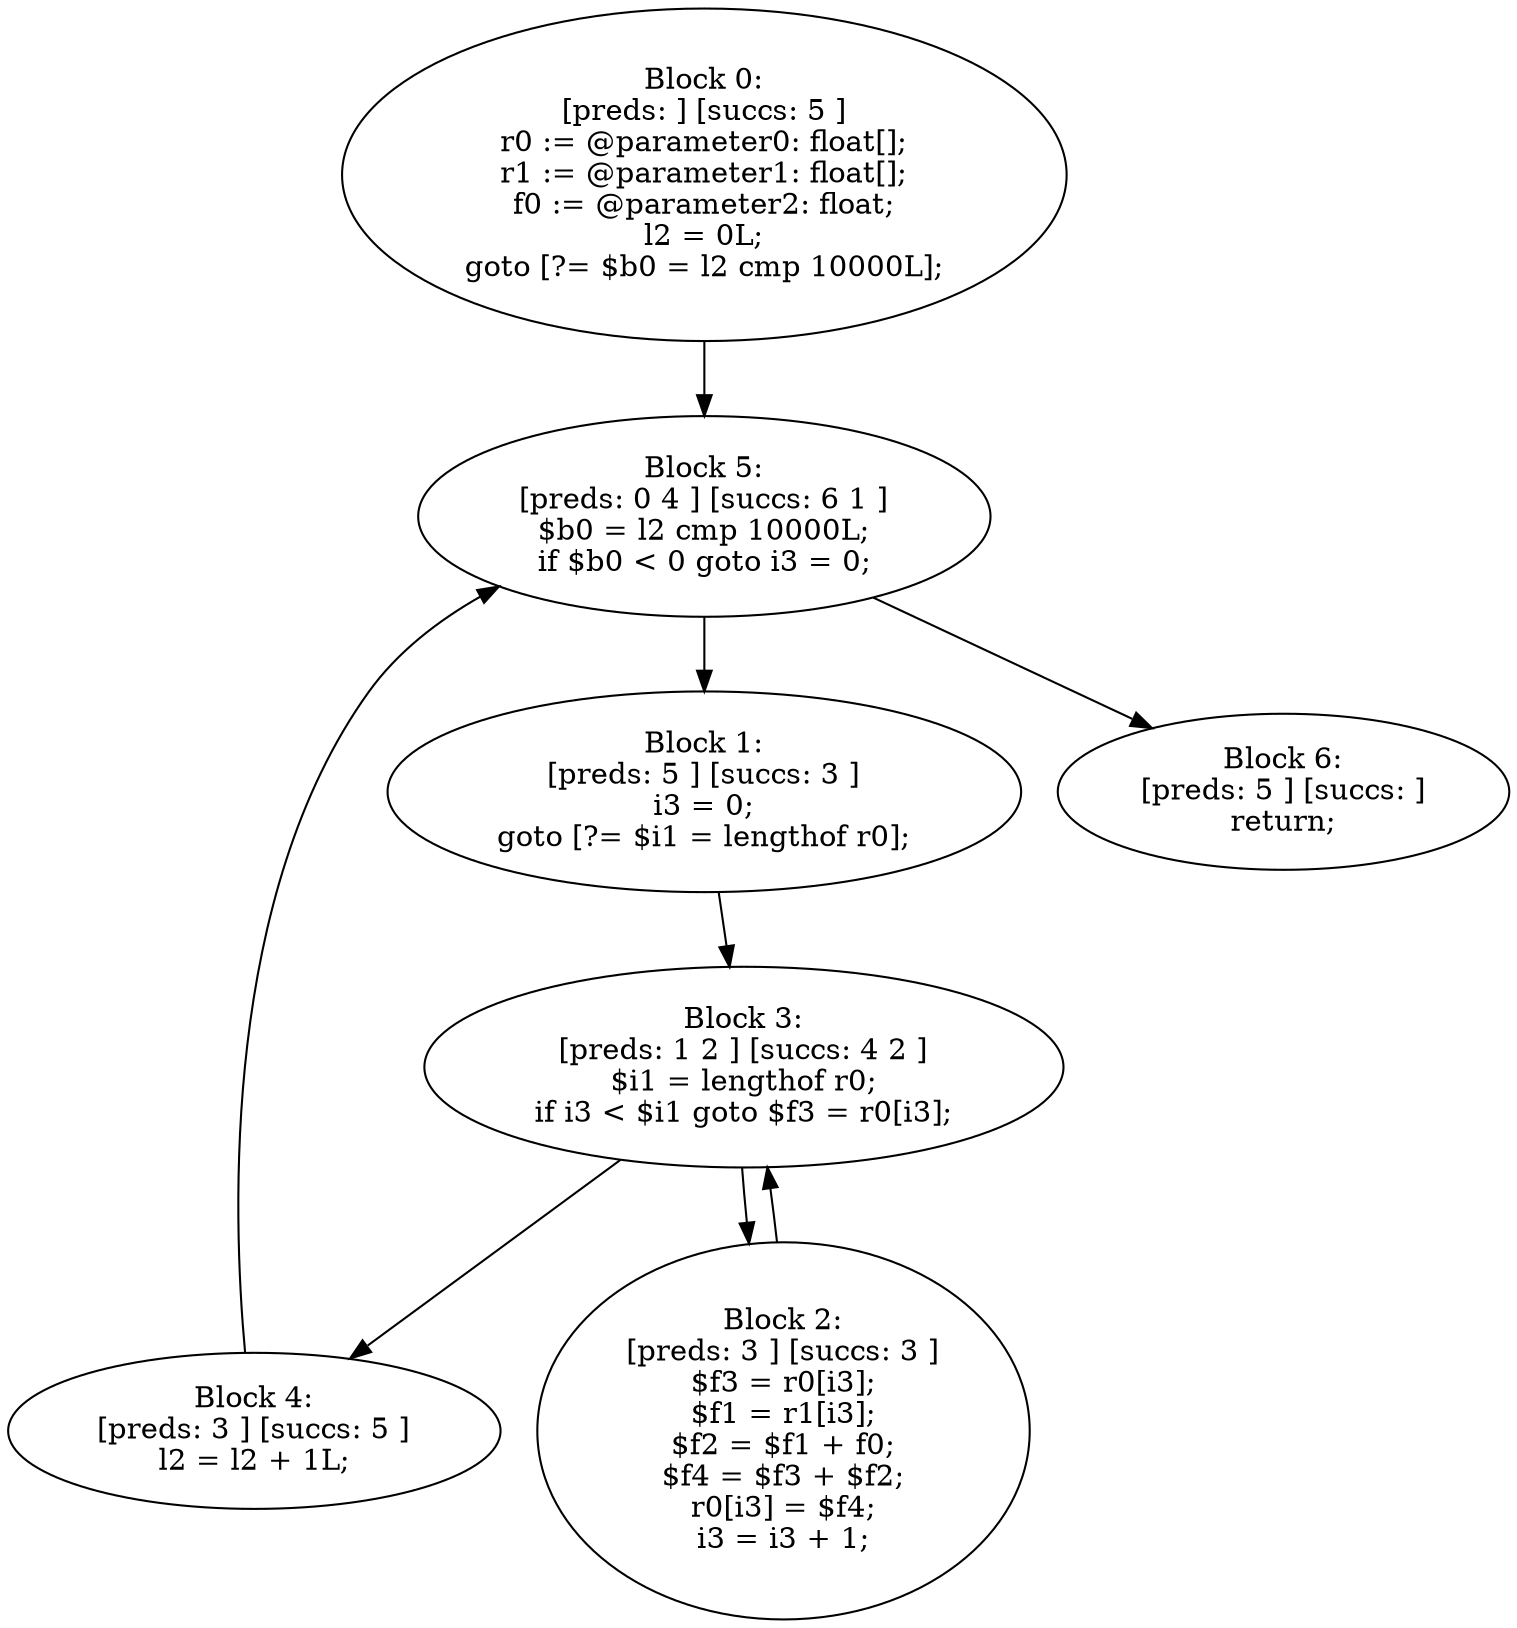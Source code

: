digraph "unitGraph" {
    "Block 0:
[preds: ] [succs: 5 ]
r0 := @parameter0: float[];
r1 := @parameter1: float[];
f0 := @parameter2: float;
l2 = 0L;
goto [?= $b0 = l2 cmp 10000L];
"
    "Block 1:
[preds: 5 ] [succs: 3 ]
i3 = 0;
goto [?= $i1 = lengthof r0];
"
    "Block 2:
[preds: 3 ] [succs: 3 ]
$f3 = r0[i3];
$f1 = r1[i3];
$f2 = $f1 + f0;
$f4 = $f3 + $f2;
r0[i3] = $f4;
i3 = i3 + 1;
"
    "Block 3:
[preds: 1 2 ] [succs: 4 2 ]
$i1 = lengthof r0;
if i3 < $i1 goto $f3 = r0[i3];
"
    "Block 4:
[preds: 3 ] [succs: 5 ]
l2 = l2 + 1L;
"
    "Block 5:
[preds: 0 4 ] [succs: 6 1 ]
$b0 = l2 cmp 10000L;
if $b0 < 0 goto i3 = 0;
"
    "Block 6:
[preds: 5 ] [succs: ]
return;
"
    "Block 0:
[preds: ] [succs: 5 ]
r0 := @parameter0: float[];
r1 := @parameter1: float[];
f0 := @parameter2: float;
l2 = 0L;
goto [?= $b0 = l2 cmp 10000L];
"->"Block 5:
[preds: 0 4 ] [succs: 6 1 ]
$b0 = l2 cmp 10000L;
if $b0 < 0 goto i3 = 0;
";
    "Block 1:
[preds: 5 ] [succs: 3 ]
i3 = 0;
goto [?= $i1 = lengthof r0];
"->"Block 3:
[preds: 1 2 ] [succs: 4 2 ]
$i1 = lengthof r0;
if i3 < $i1 goto $f3 = r0[i3];
";
    "Block 2:
[preds: 3 ] [succs: 3 ]
$f3 = r0[i3];
$f1 = r1[i3];
$f2 = $f1 + f0;
$f4 = $f3 + $f2;
r0[i3] = $f4;
i3 = i3 + 1;
"->"Block 3:
[preds: 1 2 ] [succs: 4 2 ]
$i1 = lengthof r0;
if i3 < $i1 goto $f3 = r0[i3];
";
    "Block 3:
[preds: 1 2 ] [succs: 4 2 ]
$i1 = lengthof r0;
if i3 < $i1 goto $f3 = r0[i3];
"->"Block 4:
[preds: 3 ] [succs: 5 ]
l2 = l2 + 1L;
";
    "Block 3:
[preds: 1 2 ] [succs: 4 2 ]
$i1 = lengthof r0;
if i3 < $i1 goto $f3 = r0[i3];
"->"Block 2:
[preds: 3 ] [succs: 3 ]
$f3 = r0[i3];
$f1 = r1[i3];
$f2 = $f1 + f0;
$f4 = $f3 + $f2;
r0[i3] = $f4;
i3 = i3 + 1;
";
    "Block 4:
[preds: 3 ] [succs: 5 ]
l2 = l2 + 1L;
"->"Block 5:
[preds: 0 4 ] [succs: 6 1 ]
$b0 = l2 cmp 10000L;
if $b0 < 0 goto i3 = 0;
";
    "Block 5:
[preds: 0 4 ] [succs: 6 1 ]
$b0 = l2 cmp 10000L;
if $b0 < 0 goto i3 = 0;
"->"Block 6:
[preds: 5 ] [succs: ]
return;
";
    "Block 5:
[preds: 0 4 ] [succs: 6 1 ]
$b0 = l2 cmp 10000L;
if $b0 < 0 goto i3 = 0;
"->"Block 1:
[preds: 5 ] [succs: 3 ]
i3 = 0;
goto [?= $i1 = lengthof r0];
";
}
